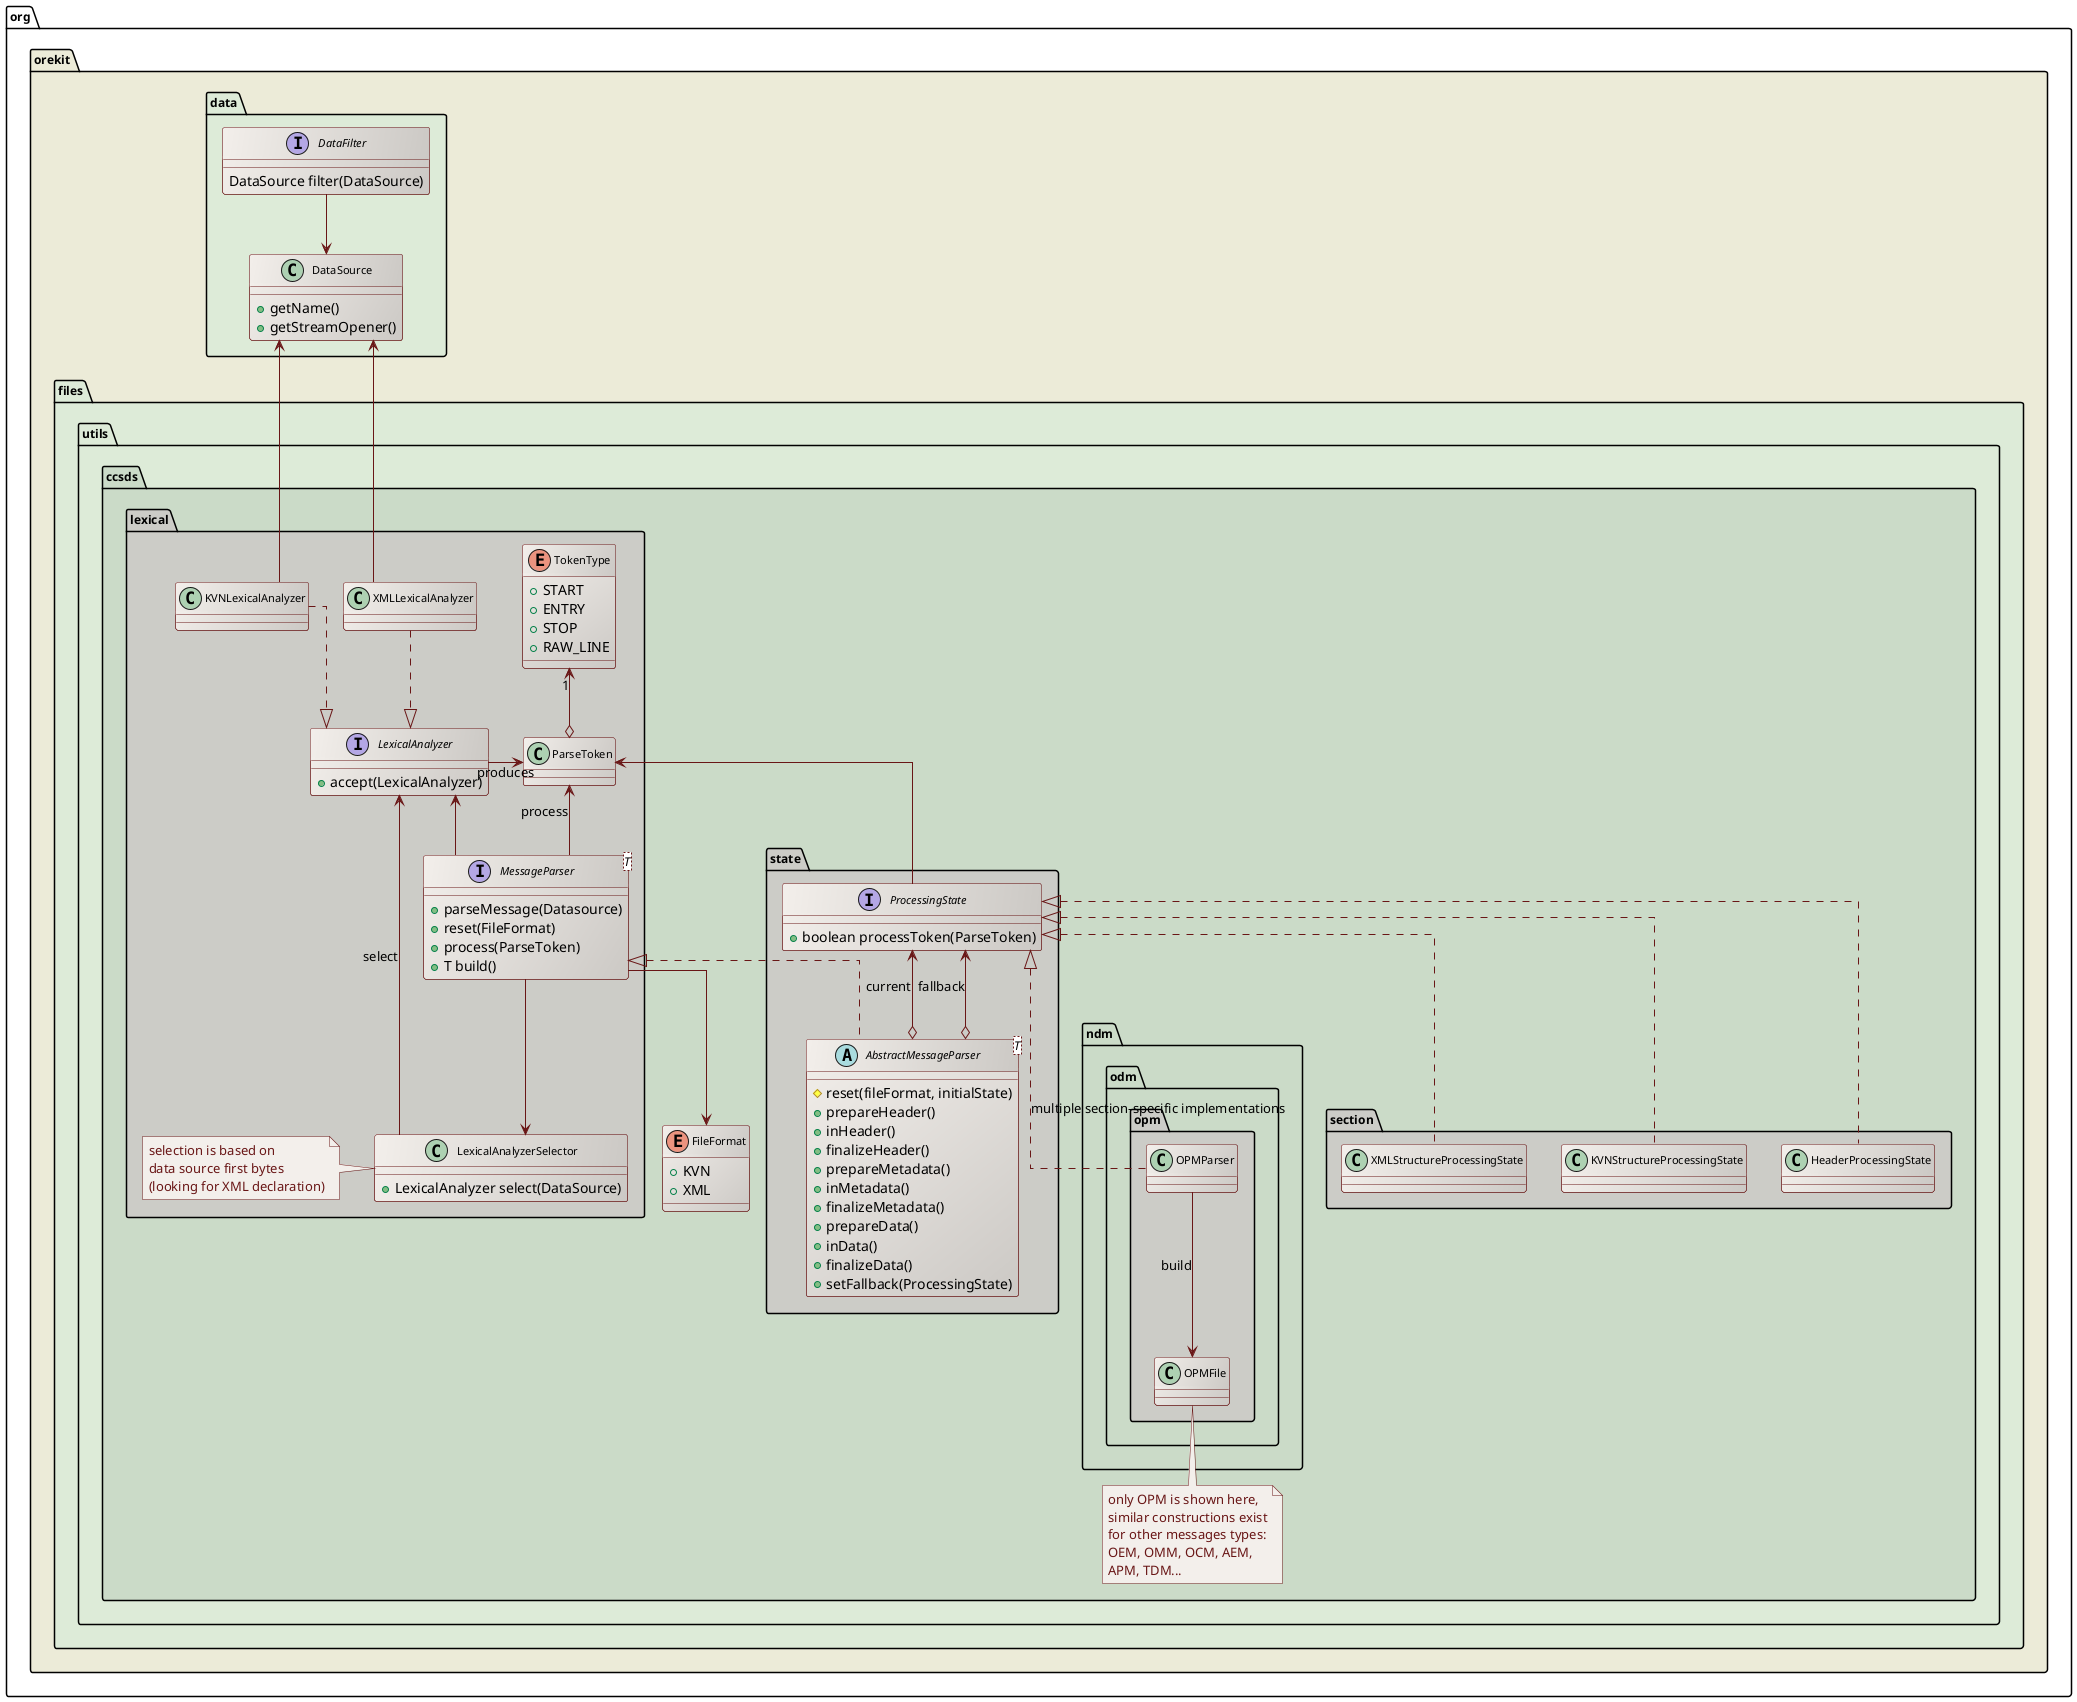 ' Copyright 2002-2021 CS GROUP
' Licensed to CS GROUP (CS) under one or more
' contributor license agreements.  See the NOTICE file distributed with
' this work for additional information regarding copyright ownership.
' CS licenses this file to You under the Apache License, Version 2.0
' (the "License"); you may not use this file except in compliance with
' the License.  You may obtain a copy of the License at
'
'   http://www.apache.org/licenses/LICENSE-2.0
'
' Unless required by applicable law or agreed to in writing, software
' distributed under the License is distributed on an "AS IS" BASIS,
' WITHOUT WARRANTIES OR CONDITIONS OF ANY KIND, either express or implied.
' See the License for the specific language governing permissions and
' limitations under the License.

@startuml

  skinparam svek                  true
  skinparam ClassBackgroundColor  #F3EFEB/CCC9C5
  skinparam ClassArrowColor       #691616
  skinparam ClassBorderColor      #691616
  skinparam NoteBackgroundColor   #F3EFEB
  skinparam NoteBorderColor       #691616
  skinparam NoteFontColor         #691616
  skinparam ClassFontSize         11
  skinparam PackageFontSize       12
  skinparam linetype              ortho

  package org.orekit #ECEBD8 {

    package data #DDEBD8 {
      interface DataFilter {
        DataSource filter(DataSource)
      }
      class DataSource {
        +getName()
        +getStreamOpener()
      }
      DataFilter --> DataSource
    }

    package files #DDEBD8 {
      package utils.ccsds #CBDBC8 {

        enum FileFormat {
          +KVN
          +XML
        }

        package state #CCCCC7 {
          abstract class "AbstractMessageParser<T>" as AbstractMessageParser {
            #reset(fileFormat, initialState)
            +prepareHeader()
            +inHeader()
            +finalizeHeader()
            +prepareMetadata()
            +inMetadata()
            +finalizeMetadata()
            +prepareData()
            +inData()
            +finalizeData()
            +setFallback(ProcessingState)
          }
          interface ProcessingState {
            +boolean processToken(ParseToken)
          }
        }

        package lexical #CCCCC7 {
          class KVNLexicalAnalyzer
          class XMLLexicalAnalyzer
          interface LexicalAnalyzer {
            +accept(LexicalAnalyzer)
          }
          class LexicalAnalyzerSelector {
            +LexicalAnalyzer select(DataSource)
          }
          note left
            selection is based on
            data source first bytes
            (looking for XML declaration)
         end note
          enum TokenType {
            +START
            +ENTRY
            +STOP
            +RAW_LINE
          }
          class ParseToken
          interface "MessageParser<T>" as MessageParser {
            +parseMessage(Datasource)
            +reset(FileFormat)
            +process(ParseToken)
            +T build()
          }
        }

        package section #CCCCC7 {
          class HeaderProcessingState
          class KVNStructureProcessingState
          class XMLStructureProcessingState
        }

        package ndm.odm.opm #CCCCC7 {
          class OPMParser
          class OPMFile
        }
        note bottom
          only OPM is shown here,
          similar constructions exist
          for other messages types:
          OEM, OMM, OCM, AEM,
          APM, TDM...
        end note

      }
    }
  }

  DataSource <-- KVNLexicalAnalyzer
  DataSource <-- XMLLexicalAnalyzer
  KVNLexicalAnalyzer ..|> LexicalAnalyzer
  XMLLexicalAnalyzer ..|> LexicalAnalyzer
  LexicalAnalyzer -right-> ParseToken : produces
  LexicalAnalyzer <-- LexicalAnalyzerSelector : select
  LexicalAnalyzer <-- MessageParser
  MessageParser --> LexicalAnalyzerSelector
  TokenType "1" <--o ParseToken
  ProcessingState --> ParseToken
  MessageParser --> FileFormat
  ParseToken <-- MessageParser : "process"
  MessageParser <|.. AbstractMessageParser
  ProcessingState <-down-o AbstractMessageParser : "current"
  ProcessingState <-down-o AbstractMessageParser : "fallback"
  OPMParser --> OPMFile : "build"
  ProcessingState <|.. HeaderProcessingState
  ProcessingState <|.. KVNStructureProcessingState
  ProcessingState <|.. XMLStructureProcessingState
  ProcessingState <|.. OPMParser : "multiple section-specific implementations"

@enduml
